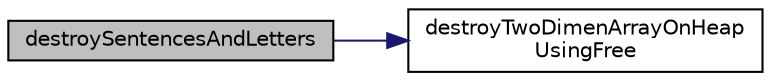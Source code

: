 digraph "destroySentencesAndLetters"
{
 // LATEX_PDF_SIZE
  edge [fontname="Helvetica",fontsize="10",labelfontname="Helvetica",labelfontsize="10"];
  node [fontname="Helvetica",fontsize="10",shape=record];
  rankdir="LR";
  Node1 [label="destroySentencesAndLetters",height=0.2,width=0.4,color="black", fillcolor="grey75", style="filled", fontcolor="black",tooltip="Destroys sentences, letters other related variables"];
  Node1 -> Node2 [color="midnightblue",fontsize="10",style="solid",fontname="Helvetica"];
  Node2 [label="destroyTwoDimenArrayOnHeap\lUsingFree",height=0.2,width=0.4,color="black", fillcolor="white", style="filled",URL="$sentences_8c.html#a0f2b0bd4d289402d64680c11783b9704",tooltip="Free the allocated space for a two dimensional array of letters."];
}
